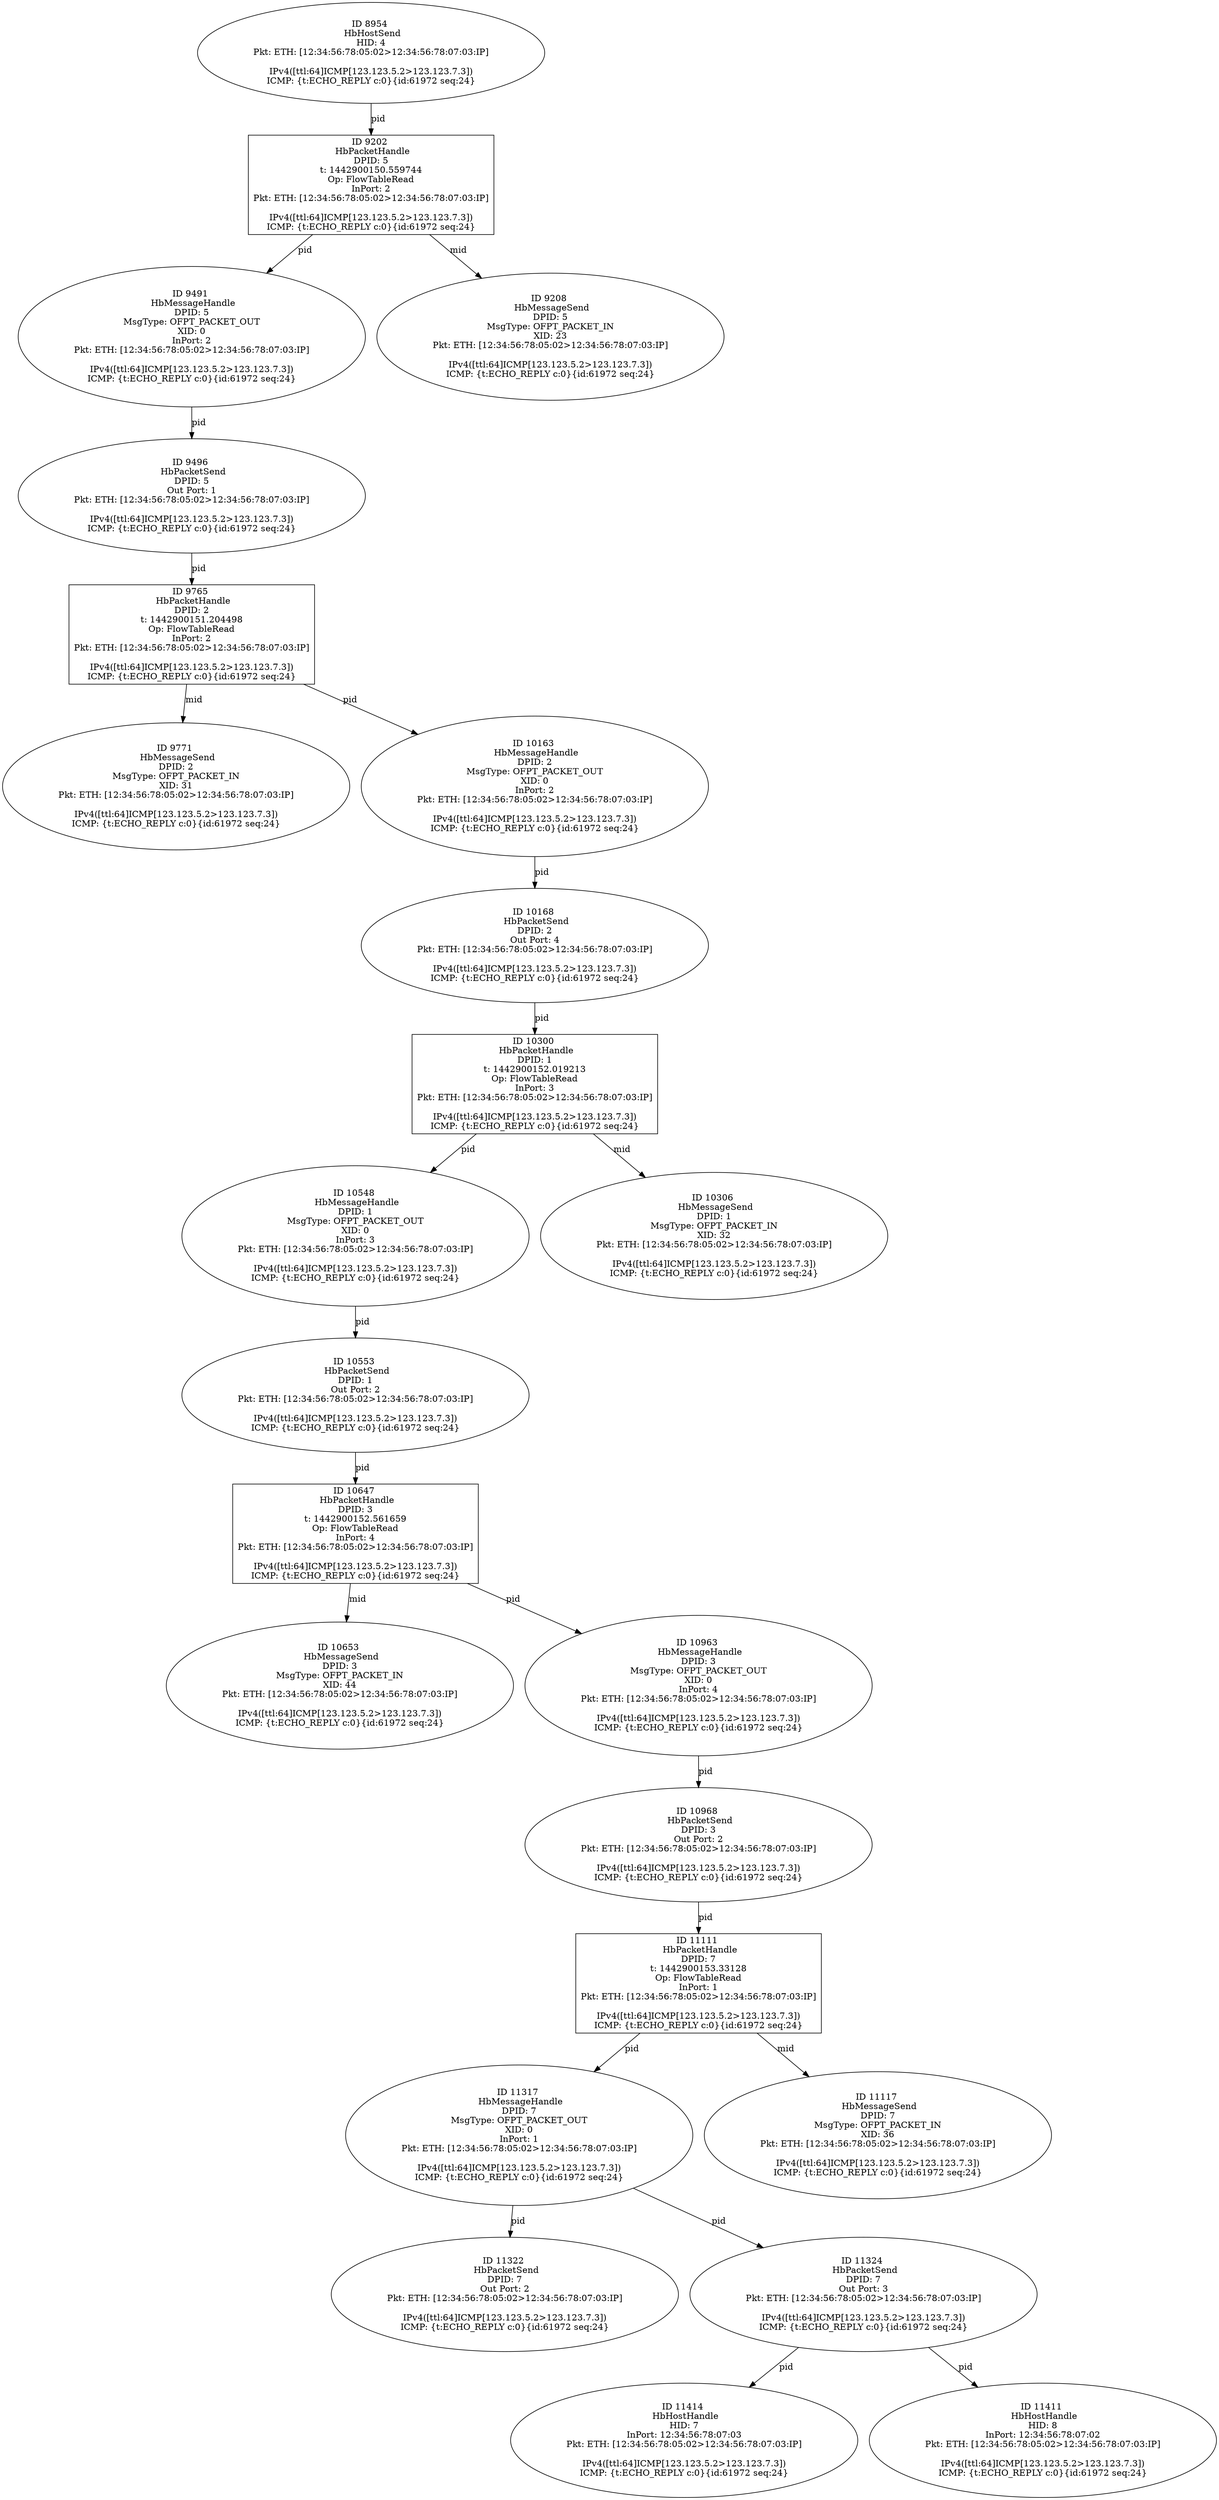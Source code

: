 strict digraph G {
9491 [shape=oval, event=<hb_events.HbMessageHandle object at 0x109cb4a50>, label="ID 9491 
 HbMessageHandle
DPID: 5
MsgType: OFPT_PACKET_OUT
XID: 0
InPort: 2
Pkt: ETH: [12:34:56:78:05:02>12:34:56:78:07:03:IP]

IPv4([ttl:64]ICMP[123.123.5.2>123.123.7.3])
ICMP: {t:ECHO_REPLY c:0}{id:61972 seq:24}"];
11414 [shape=oval, event=<hb_events.HbHostHandle object at 0x10a3cc850>, label="ID 11414 
 HbHostHandle
HID: 7
InPort: 12:34:56:78:07:03
Pkt: ETH: [12:34:56:78:05:02>12:34:56:78:07:03:IP]

IPv4([ttl:64]ICMP[123.123.5.2>123.123.7.3])
ICMP: {t:ECHO_REPLY c:0}{id:61972 seq:24}"];
10647 [shape=box, event=<hb_events.HbPacketHandle object at 0x10a071910>, label="ID 10647 
 HbPacketHandle
DPID: 3
t: 1442900152.561659
Op: FlowTableRead
InPort: 4
Pkt: ETH: [12:34:56:78:05:02>12:34:56:78:07:03:IP]

IPv4([ttl:64]ICMP[123.123.5.2>123.123.7.3])
ICMP: {t:ECHO_REPLY c:0}{id:61972 seq:24}"];
9496 [shape=oval, event=<hb_events.HbPacketSend object at 0x109cb4f50>, label="ID 9496 
 HbPacketSend
DPID: 5
Out Port: 1
Pkt: ETH: [12:34:56:78:05:02>12:34:56:78:07:03:IP]

IPv4([ttl:64]ICMP[123.123.5.2>123.123.7.3])
ICMP: {t:ECHO_REPLY c:0}{id:61972 seq:24}"];
10653 [shape=oval, event=<hb_events.HbMessageSend object at 0x10a0885d0>, label="ID 10653 
 HbMessageSend
DPID: 3
MsgType: OFPT_PACKET_IN
XID: 44
Pkt: ETH: [12:34:56:78:05:02>12:34:56:78:07:03:IP]

IPv4([ttl:64]ICMP[123.123.5.2>123.123.7.3])
ICMP: {t:ECHO_REPLY c:0}{id:61972 seq:24}"];
9765 [shape=box, event=<hb_events.HbPacketHandle object at 0x109d7ed10>, label="ID 9765 
 HbPacketHandle
DPID: 2
t: 1442900151.204498
Op: FlowTableRead
InPort: 2
Pkt: ETH: [12:34:56:78:05:02>12:34:56:78:07:03:IP]

IPv4([ttl:64]ICMP[123.123.5.2>123.123.7.3])
ICMP: {t:ECHO_REPLY c:0}{id:61972 seq:24}"];
9771 [shape=oval, event=<hb_events.HbMessageSend object at 0x109d88310>, label="ID 9771 
 HbMessageSend
DPID: 2
MsgType: OFPT_PACKET_IN
XID: 31
Pkt: ETH: [12:34:56:78:05:02>12:34:56:78:07:03:IP]

IPv4([ttl:64]ICMP[123.123.5.2>123.123.7.3])
ICMP: {t:ECHO_REPLY c:0}{id:61972 seq:24}"];
10163 [shape=oval, event=<hb_events.HbMessageHandle object at 0x109ecf2d0>, label="ID 10163 
 HbMessageHandle
DPID: 2
MsgType: OFPT_PACKET_OUT
XID: 0
InPort: 2
Pkt: ETH: [12:34:56:78:05:02>12:34:56:78:07:03:IP]

IPv4([ttl:64]ICMP[123.123.5.2>123.123.7.3])
ICMP: {t:ECHO_REPLY c:0}{id:61972 seq:24}"];
10548 [shape=oval, event=<hb_events.HbMessageHandle object at 0x10a03f2d0>, label="ID 10548 
 HbMessageHandle
DPID: 1
MsgType: OFPT_PACKET_OUT
XID: 0
InPort: 3
Pkt: ETH: [12:34:56:78:05:02>12:34:56:78:07:03:IP]

IPv4([ttl:64]ICMP[123.123.5.2>123.123.7.3])
ICMP: {t:ECHO_REPLY c:0}{id:61972 seq:24}"];
11317 [shape=oval, event=<hb_events.HbMessageHandle object at 0x10a389f10>, label="ID 11317 
 HbMessageHandle
DPID: 7
MsgType: OFPT_PACKET_OUT
XID: 0
InPort: 1
Pkt: ETH: [12:34:56:78:05:02>12:34:56:78:07:03:IP]

IPv4([ttl:64]ICMP[123.123.5.2>123.123.7.3])
ICMP: {t:ECHO_REPLY c:0}{id:61972 seq:24}"];
10168 [shape=oval, event=<hb_events.HbPacketSend object at 0x109ecf690>, label="ID 10168 
 HbPacketSend
DPID: 2
Out Port: 4
Pkt: ETH: [12:34:56:78:05:02>12:34:56:78:07:03:IP]

IPv4([ttl:64]ICMP[123.123.5.2>123.123.7.3])
ICMP: {t:ECHO_REPLY c:0}{id:61972 seq:24}"];
10553 [shape=oval, event=<hb_events.HbPacketSend object at 0x10a03ad90>, label="ID 10553 
 HbPacketSend
DPID: 1
Out Port: 2
Pkt: ETH: [12:34:56:78:05:02>12:34:56:78:07:03:IP]

IPv4([ttl:64]ICMP[123.123.5.2>123.123.7.3])
ICMP: {t:ECHO_REPLY c:0}{id:61972 seq:24}"];
11322 [shape=oval, event=<hb_events.HbPacketSend object at 0x10a36f5d0>, label="ID 11322 
 HbPacketSend
DPID: 7
Out Port: 2
Pkt: ETH: [12:34:56:78:05:02>12:34:56:78:07:03:IP]

IPv4([ttl:64]ICMP[123.123.5.2>123.123.7.3])
ICMP: {t:ECHO_REPLY c:0}{id:61972 seq:24}"];
10300 [shape=box, event=<hb_events.HbPacketHandle object at 0x109f4cc90>, label="ID 10300 
 HbPacketHandle
DPID: 1
t: 1442900152.019213
Op: FlowTableRead
InPort: 3
Pkt: ETH: [12:34:56:78:05:02>12:34:56:78:07:03:IP]

IPv4([ttl:64]ICMP[123.123.5.2>123.123.7.3])
ICMP: {t:ECHO_REPLY c:0}{id:61972 seq:24}"];
10306 [shape=oval, event=<hb_events.HbMessageSend object at 0x109f52050>, label="ID 10306 
 HbMessageSend
DPID: 1
MsgType: OFPT_PACKET_IN
XID: 32
Pkt: ETH: [12:34:56:78:05:02>12:34:56:78:07:03:IP]

IPv4([ttl:64]ICMP[123.123.5.2>123.123.7.3])
ICMP: {t:ECHO_REPLY c:0}{id:61972 seq:24}"];
10963 [shape=oval, event=<hb_events.HbMessageHandle object at 0x10a1d3190>, label="ID 10963 
 HbMessageHandle
DPID: 3
MsgType: OFPT_PACKET_OUT
XID: 0
InPort: 4
Pkt: ETH: [12:34:56:78:05:02>12:34:56:78:07:03:IP]

IPv4([ttl:64]ICMP[123.123.5.2>123.123.7.3])
ICMP: {t:ECHO_REPLY c:0}{id:61972 seq:24}"];
10968 [shape=oval, event=<hb_events.HbPacketSend object at 0x10a1d36d0>, label="ID 10968 
 HbPacketSend
DPID: 3
Out Port: 2
Pkt: ETH: [12:34:56:78:05:02>12:34:56:78:07:03:IP]

IPv4([ttl:64]ICMP[123.123.5.2>123.123.7.3])
ICMP: {t:ECHO_REPLY c:0}{id:61972 seq:24}"];
11111 [shape=box, event=<hb_events.HbPacketHandle object at 0x10a267dd0>, label="ID 11111 
 HbPacketHandle
DPID: 7
t: 1442900153.33128
Op: FlowTableRead
InPort: 1
Pkt: ETH: [12:34:56:78:05:02>12:34:56:78:07:03:IP]

IPv4([ttl:64]ICMP[123.123.5.2>123.123.7.3])
ICMP: {t:ECHO_REPLY c:0}{id:61972 seq:24}"];
11324 [shape=oval, event=<hb_events.HbPacketSend object at 0x10a36f550>, label="ID 11324 
 HbPacketSend
DPID: 7
Out Port: 3
Pkt: ETH: [12:34:56:78:05:02>12:34:56:78:07:03:IP]

IPv4([ttl:64]ICMP[123.123.5.2>123.123.7.3])
ICMP: {t:ECHO_REPLY c:0}{id:61972 seq:24}"];
11117 [shape=oval, event=<hb_events.HbMessageSend object at 0x10a279790>, label="ID 11117 
 HbMessageSend
DPID: 7
MsgType: OFPT_PACKET_IN
XID: 36
Pkt: ETH: [12:34:56:78:05:02>12:34:56:78:07:03:IP]

IPv4([ttl:64]ICMP[123.123.5.2>123.123.7.3])
ICMP: {t:ECHO_REPLY c:0}{id:61972 seq:24}"];
9202 [shape=box, event=<hb_events.HbPacketHandle object at 0x109c19690>, label="ID 9202 
 HbPacketHandle
DPID: 5
t: 1442900150.559744
Op: FlowTableRead
InPort: 2
Pkt: ETH: [12:34:56:78:05:02>12:34:56:78:07:03:IP]

IPv4([ttl:64]ICMP[123.123.5.2>123.123.7.3])
ICMP: {t:ECHO_REPLY c:0}{id:61972 seq:24}"];
11411 [shape=oval, event=<hb_events.HbHostHandle object at 0x10a3cc590>, label="ID 11411 
 HbHostHandle
HID: 8
InPort: 12:34:56:78:07:02
Pkt: ETH: [12:34:56:78:05:02>12:34:56:78:07:03:IP]

IPv4([ttl:64]ICMP[123.123.5.2>123.123.7.3])
ICMP: {t:ECHO_REPLY c:0}{id:61972 seq:24}"];
9208 [shape=oval, event=<hb_events.HbMessageSend object at 0x109c1f190>, label="ID 9208 
 HbMessageSend
DPID: 5
MsgType: OFPT_PACKET_IN
XID: 23
Pkt: ETH: [12:34:56:78:05:02>12:34:56:78:07:03:IP]

IPv4([ttl:64]ICMP[123.123.5.2>123.123.7.3])
ICMP: {t:ECHO_REPLY c:0}{id:61972 seq:24}"];
8954 [shape=oval, event=<hb_events.HbHostSend object at 0x109b9e210>, label="ID 8954 
 HbHostSend
HID: 4
Pkt: ETH: [12:34:56:78:05:02>12:34:56:78:07:03:IP]

IPv4([ttl:64]ICMP[123.123.5.2>123.123.7.3])
ICMP: {t:ECHO_REPLY c:0}{id:61972 seq:24}"];
10647 -> 10963  [rel=pid, label=pid];
10647 -> 10653  [rel=mid, label=mid];
9496 -> 9765  [rel=pid, label=pid];
9765 -> 9771  [rel=mid, label=mid];
9765 -> 10163  [rel=pid, label=pid];
10163 -> 10168  [rel=pid, label=pid];
10548 -> 10553  [rel=pid, label=pid];
11317 -> 11322  [rel=pid, label=pid];
11317 -> 11324  [rel=pid, label=pid];
10168 -> 10300  [rel=pid, label=pid];
10553 -> 10647  [rel=pid, label=pid];
11324 -> 11411  [rel=pid, label=pid];
11324 -> 11414  [rel=pid, label=pid];
10963 -> 10968  [rel=pid, label=pid];
10968 -> 11111  [rel=pid, label=pid];
11111 -> 11317  [rel=pid, label=pid];
11111 -> 11117  [rel=mid, label=mid];
10300 -> 10306  [rel=mid, label=mid];
10300 -> 10548  [rel=pid, label=pid];
9202 -> 9208  [rel=mid, label=mid];
9202 -> 9491  [rel=pid, label=pid];
9491 -> 9496  [rel=pid, label=pid];
8954 -> 9202  [rel=pid, label=pid];
}
